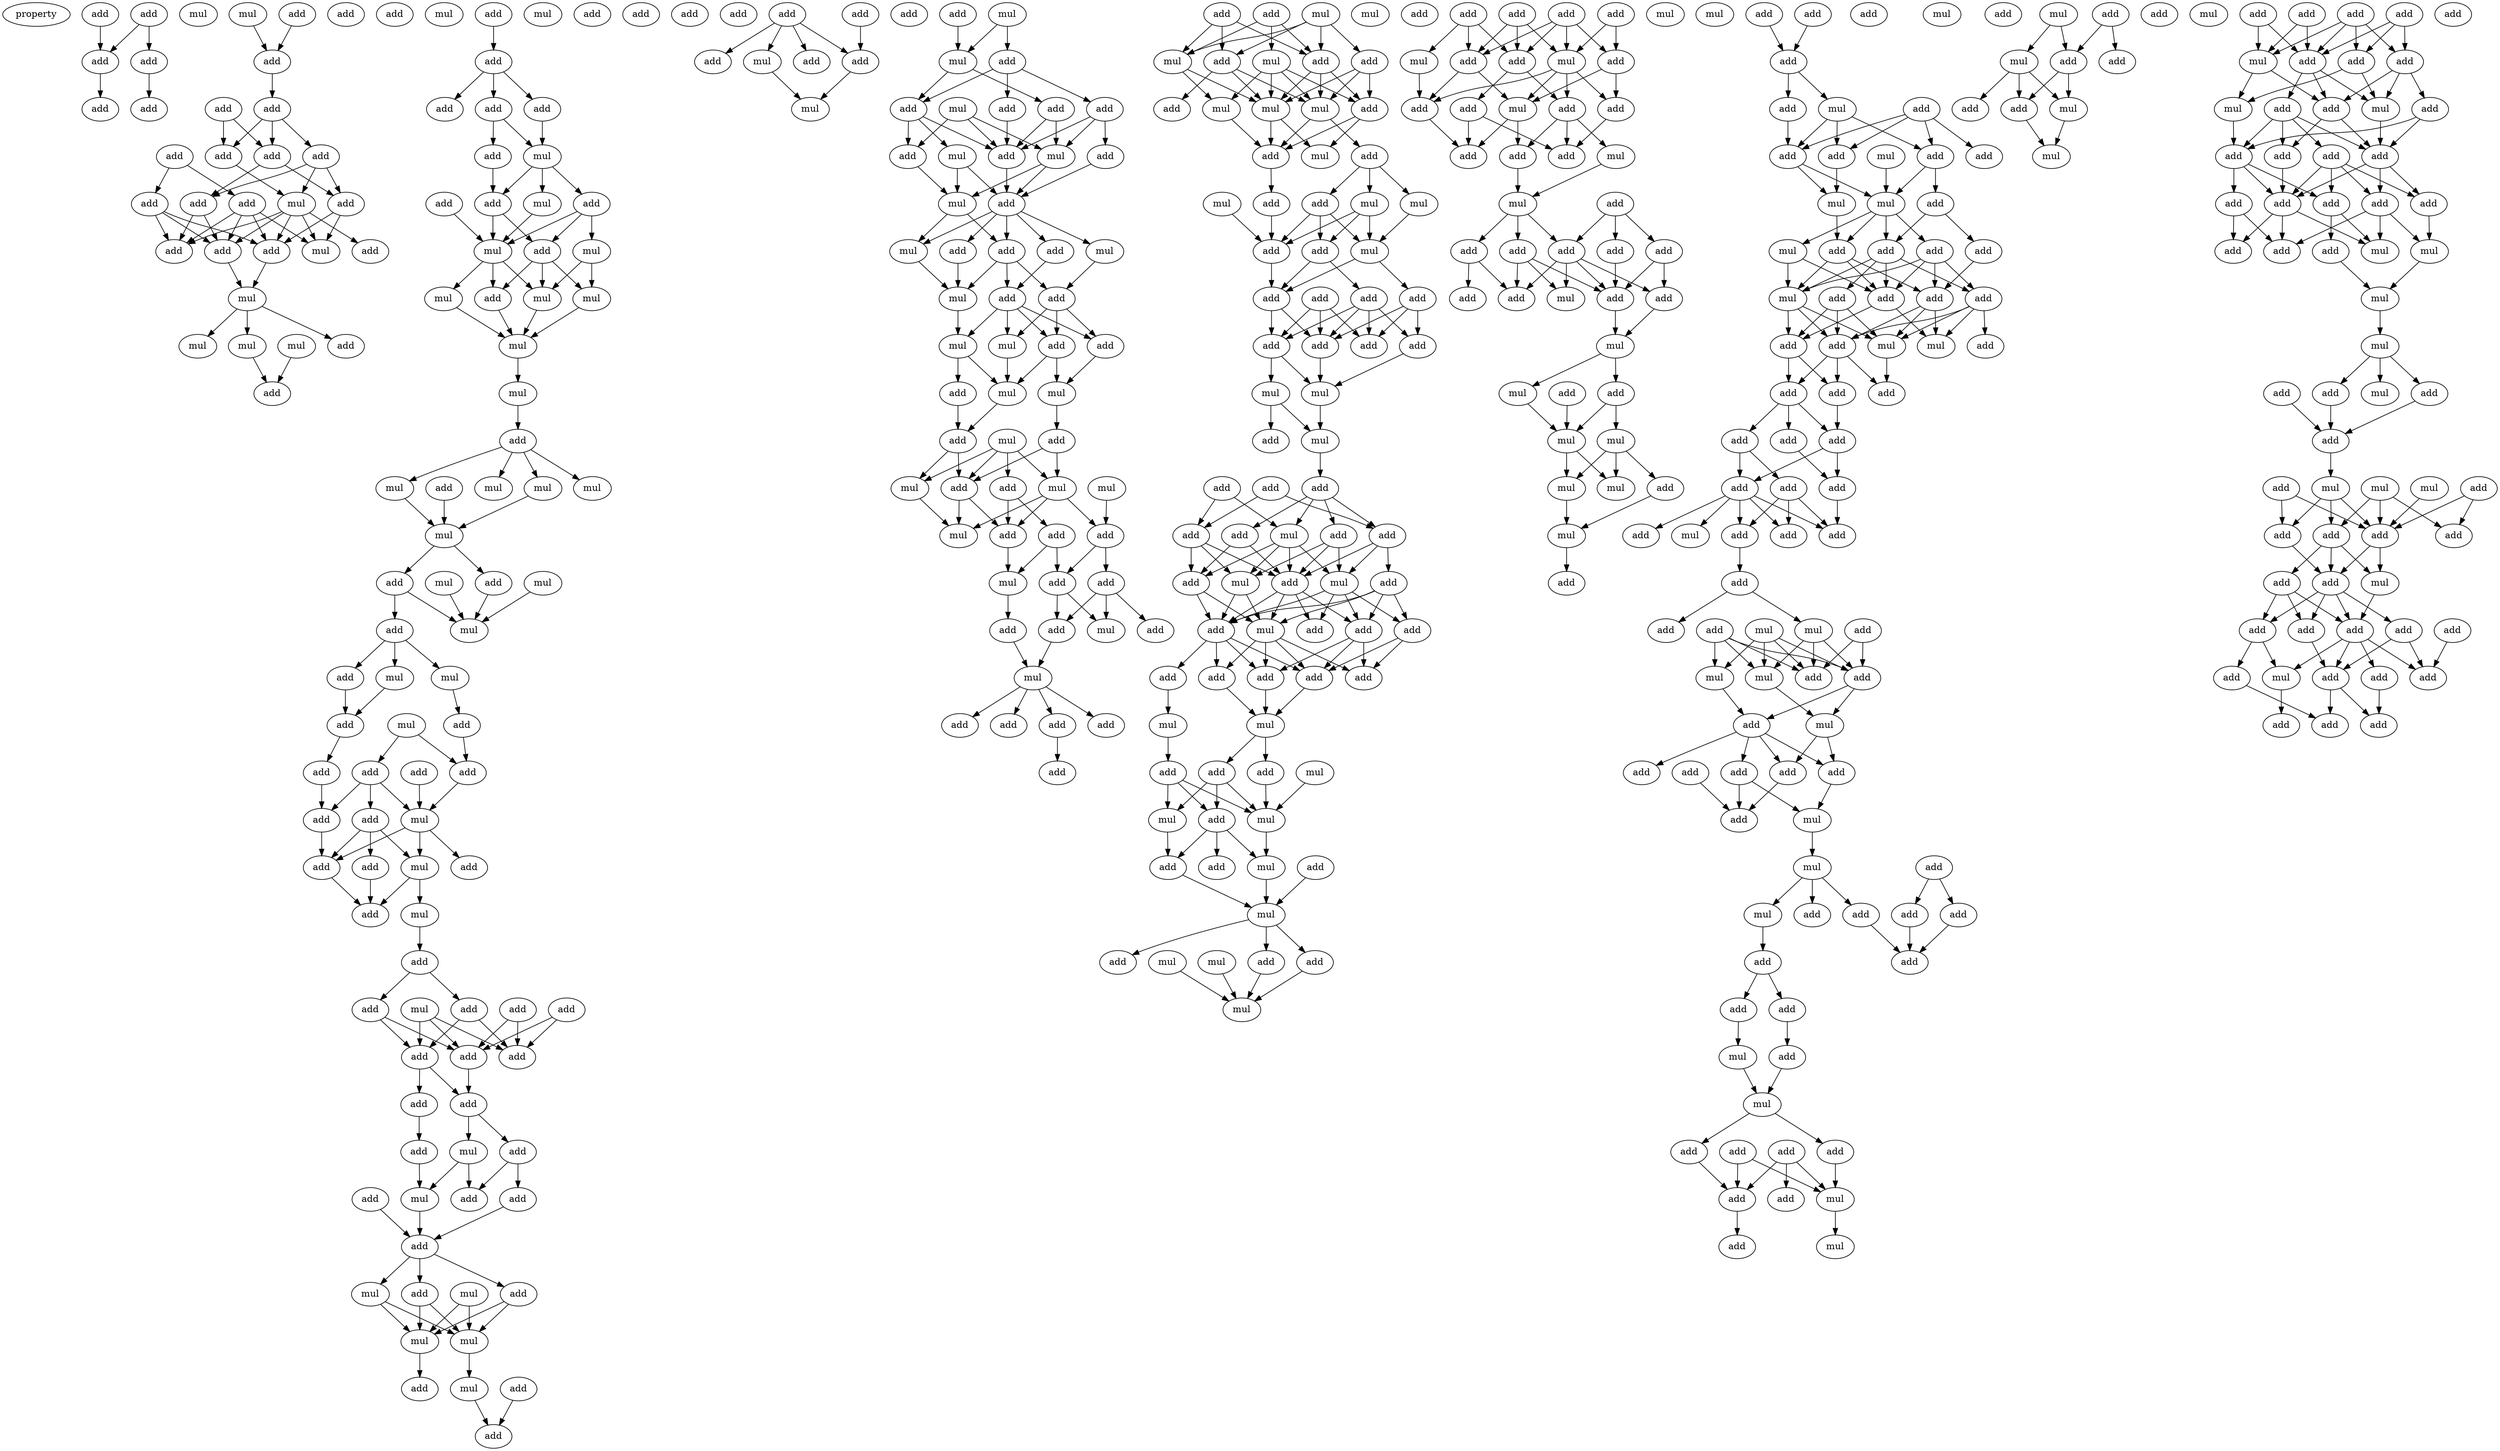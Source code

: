 digraph {
    node [fontcolor=black]
    property [mul=2,lf=1.4]
    0 [ label = add ];
    1 [ label = add ];
    2 [ label = add ];
    3 [ label = add ];
    4 [ label = mul ];
    5 [ label = mul ];
    6 [ label = add ];
    7 [ label = add ];
    8 [ label = add ];
    9 [ label = add ];
    10 [ label = add ];
    11 [ label = add ];
    12 [ label = add ];
    13 [ label = add ];
    14 [ label = add ];
    15 [ label = add ];
    16 [ label = add ];
    17 [ label = mul ];
    18 [ label = add ];
    19 [ label = add ];
    20 [ label = add ];
    21 [ label = add ];
    22 [ label = add ];
    23 [ label = add ];
    24 [ label = add ];
    25 [ label = mul ];
    26 [ label = add ];
    27 [ label = mul ];
    28 [ label = mul ];
    29 [ label = mul ];
    30 [ label = add ];
    31 [ label = mul ];
    32 [ label = add ];
    33 [ label = add ];
    34 [ label = mul ];
    35 [ label = add ];
    36 [ label = add ];
    37 [ label = add ];
    38 [ label = add ];
    39 [ label = add ];
    40 [ label = mul ];
    41 [ label = add ];
    42 [ label = add ];
    43 [ label = add ];
    44 [ label = add ];
    45 [ label = mul ];
    46 [ label = mul ];
    47 [ label = mul ];
    48 [ label = add ];
    49 [ label = add ];
    50 [ label = mul ];
    51 [ label = mul ];
    52 [ label = mul ];
    53 [ label = mul ];
    54 [ label = mul ];
    55 [ label = mul ];
    56 [ label = add ];
    57 [ label = mul ];
    58 [ label = mul ];
    59 [ label = mul ];
    60 [ label = add ];
    61 [ label = mul ];
    62 [ label = mul ];
    63 [ label = mul ];
    64 [ label = mul ];
    65 [ label = add ];
    66 [ label = add ];
    67 [ label = add ];
    68 [ label = mul ];
    69 [ label = mul ];
    70 [ label = mul ];
    71 [ label = add ];
    72 [ label = add ];
    73 [ label = add ];
    74 [ label = mul ];
    75 [ label = add ];
    76 [ label = add ];
    77 [ label = add ];
    78 [ label = add ];
    79 [ label = add ];
    80 [ label = add ];
    81 [ label = add ];
    82 [ label = mul ];
    83 [ label = add ];
    84 [ label = add ];
    85 [ label = mul ];
    86 [ label = add ];
    87 [ label = add ];
    88 [ label = add ];
    89 [ label = mul ];
    90 [ label = add ];
    91 [ label = add ];
    92 [ label = add ];
    93 [ label = mul ];
    94 [ label = add ];
    95 [ label = add ];
    96 [ label = add ];
    97 [ label = add ];
    98 [ label = add ];
    99 [ label = add ];
    100 [ label = add ];
    101 [ label = add ];
    102 [ label = add ];
    103 [ label = mul ];
    104 [ label = add ];
    105 [ label = mul ];
    106 [ label = add ];
    107 [ label = add ];
    108 [ label = add ];
    109 [ label = add ];
    110 [ label = mul ];
    111 [ label = add ];
    112 [ label = add ];
    113 [ label = mul ];
    114 [ label = add ];
    115 [ label = mul ];
    116 [ label = mul ];
    117 [ label = add ];
    118 [ label = mul ];
    119 [ label = add ];
    120 [ label = add ];
    121 [ label = add ];
    122 [ label = add ];
    123 [ label = add ];
    124 [ label = add ];
    125 [ label = mul ];
    126 [ label = add ];
    127 [ label = add ];
    128 [ label = mul ];
    129 [ label = mul ];
    130 [ label = add ];
    131 [ label = mul ];
    132 [ label = add ];
    133 [ label = add ];
    134 [ label = add ];
    135 [ label = add ];
    136 [ label = add ];
    137 [ label = mul ];
    138 [ label = add ];
    139 [ label = mul ];
    140 [ label = add ];
    141 [ label = mul ];
    142 [ label = add ];
    143 [ label = add ];
    144 [ label = mul ];
    145 [ label = add ];
    146 [ label = add ];
    147 [ label = add ];
    148 [ label = mul ];
    149 [ label = mul ];
    150 [ label = add ];
    151 [ label = mul ];
    152 [ label = add ];
    153 [ label = mul ];
    154 [ label = mul ];
    155 [ label = add ];
    156 [ label = add ];
    157 [ label = mul ];
    158 [ label = add ];
    159 [ label = mul ];
    160 [ label = add ];
    161 [ label = mul ];
    162 [ label = add ];
    163 [ label = mul ];
    164 [ label = add ];
    165 [ label = mul ];
    166 [ label = mul ];
    167 [ label = add ];
    168 [ label = add ];
    169 [ label = mul ];
    170 [ label = add ];
    171 [ label = add ];
    172 [ label = add ];
    173 [ label = mul ];
    174 [ label = add ];
    175 [ label = mul ];
    176 [ label = add ];
    177 [ label = add ];
    178 [ label = add ];
    179 [ label = mul ];
    180 [ label = add ];
    181 [ label = add ];
    182 [ label = add ];
    183 [ label = add ];
    184 [ label = add ];
    185 [ label = add ];
    186 [ label = add ];
    187 [ label = mul ];
    188 [ label = mul ];
    189 [ label = add ];
    190 [ label = mul ];
    191 [ label = add ];
    192 [ label = add ];
    193 [ label = mul ];
    194 [ label = add ];
    195 [ label = mul ];
    196 [ label = mul ];
    197 [ label = add ];
    198 [ label = add ];
    199 [ label = add ];
    200 [ label = mul ];
    201 [ label = mul ];
    202 [ label = add ];
    203 [ label = add ];
    204 [ label = mul ];
    205 [ label = mul ];
    206 [ label = add ];
    207 [ label = mul ];
    208 [ label = add ];
    209 [ label = add ];
    210 [ label = add ];
    211 [ label = add ];
    212 [ label = add ];
    213 [ label = add ];
    214 [ label = add ];
    215 [ label = add ];
    216 [ label = add ];
    217 [ label = mul ];
    218 [ label = mul ];
    219 [ label = mul ];
    220 [ label = mul ];
    221 [ label = add ];
    222 [ label = add ];
    223 [ label = add ];
    224 [ label = add ];
    225 [ label = add ];
    226 [ label = add ];
    227 [ label = add ];
    228 [ label = add ];
    229 [ label = mul ];
    230 [ label = add ];
    231 [ label = add ];
    232 [ label = mul ];
    233 [ label = add ];
    234 [ label = mul ];
    235 [ label = add ];
    236 [ label = add ];
    237 [ label = add ];
    238 [ label = add ];
    239 [ label = mul ];
    240 [ label = add ];
    241 [ label = add ];
    242 [ label = add ];
    243 [ label = add ];
    244 [ label = add ];
    245 [ label = mul ];
    246 [ label = mul ];
    247 [ label = add ];
    248 [ label = mul ];
    249 [ label = add ];
    250 [ label = add ];
    251 [ label = mul ];
    252 [ label = mul ];
    253 [ label = add ];
    254 [ label = add ];
    255 [ label = mul ];
    256 [ label = add ];
    257 [ label = add ];
    258 [ label = add ];
    259 [ label = mul ];
    260 [ label = mul ];
    261 [ label = mul ];
    262 [ label = add ];
    263 [ label = add ];
    264 [ label = add ];
    265 [ label = mul ];
    266 [ label = add ];
    267 [ label = add ];
    268 [ label = add ];
    269 [ label = add ];
    270 [ label = mul ];
    271 [ label = add ];
    272 [ label = add ];
    273 [ label = mul ];
    274 [ label = add ];
    275 [ label = mul ];
    276 [ label = add ];
    277 [ label = add ];
    278 [ label = add ];
    279 [ label = add ];
    280 [ label = add ];
    281 [ label = mul ];
    282 [ label = mul ];
    283 [ label = add ];
    284 [ label = add ];
    285 [ label = mul ];
    286 [ label = add ];
    287 [ label = add ];
    288 [ label = add ];
    289 [ label = add ];
    290 [ label = add ];
    291 [ label = add ];
    292 [ label = add ];
    293 [ label = add ];
    294 [ label = mul ];
    295 [ label = add ];
    296 [ label = add ];
    297 [ label = mul ];
    298 [ label = mul ];
    299 [ label = add ];
    300 [ label = add ];
    301 [ label = mul ];
    302 [ label = mul ];
    303 [ label = add ];
    304 [ label = mul ];
    305 [ label = mul ];
    306 [ label = mul ];
    307 [ label = mul ];
    308 [ label = add ];
    309 [ label = add ];
    310 [ label = add ];
    311 [ label = add ];
    312 [ label = add ];
    313 [ label = add ];
    314 [ label = add ];
    315 [ label = mul ];
    316 [ label = add ];
    317 [ label = add ];
    318 [ label = add ];
    319 [ label = mul ];
    320 [ label = add ];
    321 [ label = add ];
    322 [ label = mul ];
    323 [ label = mul ];
    324 [ label = add ];
    325 [ label = mul ];
    326 [ label = add ];
    327 [ label = add ];
    328 [ label = add ];
    329 [ label = add ];
    330 [ label = add ];
    331 [ label = add ];
    332 [ label = mul ];
    333 [ label = add ];
    334 [ label = add ];
    335 [ label = mul ];
    336 [ label = add ];
    337 [ label = add ];
    338 [ label = mul ];
    339 [ label = add ];
    340 [ label = add ];
    341 [ label = add ];
    342 [ label = add ];
    343 [ label = add ];
    344 [ label = add ];
    345 [ label = add ];
    346 [ label = add ];
    347 [ label = add ];
    348 [ label = add ];
    349 [ label = add ];
    350 [ label = mul ];
    351 [ label = add ];
    352 [ label = add ];
    353 [ label = add ];
    354 [ label = add ];
    355 [ label = mul ];
    356 [ label = mul ];
    357 [ label = add ];
    358 [ label = add ];
    359 [ label = mul ];
    360 [ label = mul ];
    361 [ label = add ];
    362 [ label = add ];
    363 [ label = mul ];
    364 [ label = add ];
    365 [ label = add ];
    366 [ label = add ];
    367 [ label = add ];
    368 [ label = add ];
    369 [ label = add ];
    370 [ label = mul ];
    371 [ label = add ];
    372 [ label = mul ];
    373 [ label = add ];
    374 [ label = add ];
    375 [ label = add ];
    376 [ label = add ];
    377 [ label = mul ];
    378 [ label = add ];
    379 [ label = add ];
    380 [ label = add ];
    381 [ label = add ];
    382 [ label = add ];
    383 [ label = mul ];
    384 [ label = mul ];
    385 [ label = add ];
    386 [ label = mul ];
    387 [ label = add ];
    388 [ label = add ];
    389 [ label = add ];
    390 [ label = add ];
    391 [ label = add ];
    392 [ label = add ];
    393 [ label = mul ];
    394 [ label = add ];
    395 [ label = mul ];
    396 [ label = add ];
    397 [ label = add ];
    398 [ label = mul ];
    399 [ label = add ];
    400 [ label = add ];
    401 [ label = add ];
    402 [ label = mul ];
    403 [ label = mul ];
    404 [ label = add ];
    405 [ label = mul ];
    406 [ label = add ];
    407 [ label = mul ];
    408 [ label = add ];
    409 [ label = add ];
    410 [ label = add ];
    411 [ label = add ];
    412 [ label = add ];
    413 [ label = add ];
    414 [ label = add ];
    415 [ label = mul ];
    416 [ label = mul ];
    417 [ label = add ];
    418 [ label = mul ];
    419 [ label = add ];
    420 [ label = add ];
    421 [ label = add ];
    422 [ label = add ];
    423 [ label = add ];
    424 [ label = add ];
    425 [ label = add ];
    426 [ label = add ];
    427 [ label = add ];
    428 [ label = add ];
    429 [ label = add ];
    430 [ label = add ];
    431 [ label = mul ];
    432 [ label = add ];
    433 [ label = add ];
    434 [ label = add ];
    435 [ label = mul ];
    436 [ label = mul ];
    437 [ label = mul ];
    438 [ label = add ];
    439 [ label = mul ];
    440 [ label = add ];
    441 [ label = add ];
    442 [ label = add ];
    443 [ label = add ];
    444 [ label = mul ];
    445 [ label = mul ];
    446 [ label = mul ];
    447 [ label = add ];
    448 [ label = add ];
    449 [ label = add ];
    450 [ label = add ];
    451 [ label = add ];
    452 [ label = mul ];
    453 [ label = add ];
    454 [ label = add ];
    455 [ label = add ];
    456 [ label = add ];
    457 [ label = add ];
    458 [ label = add ];
    459 [ label = add ];
    460 [ label = add ];
    461 [ label = add ];
    462 [ label = add ];
    463 [ label = mul ];
    464 [ label = add ];
    465 [ label = add ];
    466 [ label = add ];
    467 [ label = add ];
    0 -> 2 [ name = 0 ];
    0 -> 3 [ name = 1 ];
    1 -> 2 [ name = 2 ];
    2 -> 8 [ name = 3 ];
    3 -> 7 [ name = 4 ];
    5 -> 9 [ name = 5 ];
    6 -> 9 [ name = 6 ];
    9 -> 11 [ name = 7 ];
    10 -> 12 [ name = 8 ];
    10 -> 15 [ name = 9 ];
    11 -> 12 [ name = 10 ];
    11 -> 13 [ name = 11 ];
    11 -> 15 [ name = 12 ];
    12 -> 19 [ name = 13 ];
    12 -> 21 [ name = 14 ];
    13 -> 17 [ name = 15 ];
    13 -> 19 [ name = 16 ];
    13 -> 21 [ name = 17 ];
    14 -> 18 [ name = 18 ];
    14 -> 20 [ name = 19 ];
    15 -> 17 [ name = 20 ];
    17 -> 22 [ name = 21 ];
    17 -> 23 [ name = 22 ];
    17 -> 24 [ name = 23 ];
    17 -> 25 [ name = 24 ];
    17 -> 26 [ name = 25 ];
    18 -> 22 [ name = 26 ];
    18 -> 23 [ name = 27 ];
    18 -> 26 [ name = 28 ];
    19 -> 23 [ name = 29 ];
    19 -> 26 [ name = 30 ];
    20 -> 22 [ name = 31 ];
    20 -> 23 [ name = 32 ];
    20 -> 25 [ name = 33 ];
    20 -> 26 [ name = 34 ];
    21 -> 22 [ name = 35 ];
    21 -> 25 [ name = 36 ];
    22 -> 27 [ name = 37 ];
    26 -> 27 [ name = 38 ];
    27 -> 28 [ name = 39 ];
    27 -> 29 [ name = 40 ];
    27 -> 30 [ name = 41 ];
    29 -> 33 [ name = 42 ];
    31 -> 33 [ name = 43 ];
    35 -> 36 [ name = 44 ];
    36 -> 37 [ name = 45 ];
    36 -> 38 [ name = 46 ];
    36 -> 39 [ name = 47 ];
    38 -> 40 [ name = 48 ];
    39 -> 40 [ name = 49 ];
    39 -> 41 [ name = 50 ];
    40 -> 43 [ name = 51 ];
    40 -> 44 [ name = 52 ];
    40 -> 45 [ name = 53 ];
    41 -> 43 [ name = 54 ];
    42 -> 47 [ name = 55 ];
    43 -> 47 [ name = 56 ];
    43 -> 48 [ name = 57 ];
    44 -> 46 [ name = 58 ];
    44 -> 47 [ name = 59 ];
    44 -> 48 [ name = 60 ];
    45 -> 47 [ name = 61 ];
    46 -> 51 [ name = 62 ];
    46 -> 52 [ name = 63 ];
    47 -> 49 [ name = 64 ];
    47 -> 50 [ name = 65 ];
    47 -> 52 [ name = 66 ];
    48 -> 49 [ name = 67 ];
    48 -> 51 [ name = 68 ];
    48 -> 52 [ name = 69 ];
    49 -> 53 [ name = 70 ];
    50 -> 53 [ name = 71 ];
    51 -> 53 [ name = 72 ];
    52 -> 53 [ name = 73 ];
    53 -> 55 [ name = 74 ];
    55 -> 56 [ name = 75 ];
    56 -> 57 [ name = 76 ];
    56 -> 58 [ name = 77 ];
    56 -> 59 [ name = 78 ];
    56 -> 61 [ name = 79 ];
    58 -> 62 [ name = 80 ];
    60 -> 62 [ name = 81 ];
    61 -> 62 [ name = 82 ];
    62 -> 65 [ name = 83 ];
    62 -> 66 [ name = 84 ];
    63 -> 68 [ name = 85 ];
    64 -> 68 [ name = 86 ];
    65 -> 67 [ name = 87 ];
    65 -> 68 [ name = 88 ];
    66 -> 68 [ name = 89 ];
    67 -> 69 [ name = 90 ];
    67 -> 70 [ name = 91 ];
    67 -> 71 [ name = 92 ];
    69 -> 73 [ name = 93 ];
    70 -> 72 [ name = 94 ];
    71 -> 72 [ name = 95 ];
    72 -> 77 [ name = 96 ];
    73 -> 75 [ name = 97 ];
    74 -> 75 [ name = 98 ];
    74 -> 79 [ name = 99 ];
    75 -> 82 [ name = 100 ];
    76 -> 82 [ name = 101 ];
    77 -> 80 [ name = 102 ];
    79 -> 80 [ name = 103 ];
    79 -> 81 [ name = 104 ];
    79 -> 82 [ name = 105 ];
    80 -> 84 [ name = 106 ];
    81 -> 84 [ name = 107 ];
    81 -> 85 [ name = 108 ];
    81 -> 86 [ name = 109 ];
    82 -> 84 [ name = 110 ];
    82 -> 85 [ name = 111 ];
    82 -> 87 [ name = 112 ];
    84 -> 88 [ name = 113 ];
    85 -> 88 [ name = 114 ];
    85 -> 89 [ name = 115 ];
    86 -> 88 [ name = 116 ];
    89 -> 90 [ name = 117 ];
    90 -> 92 [ name = 118 ];
    90 -> 95 [ name = 119 ];
    91 -> 96 [ name = 120 ];
    91 -> 98 [ name = 121 ];
    92 -> 97 [ name = 122 ];
    92 -> 98 [ name = 123 ];
    93 -> 96 [ name = 124 ];
    93 -> 97 [ name = 125 ];
    93 -> 98 [ name = 126 ];
    94 -> 96 [ name = 127 ];
    94 -> 98 [ name = 128 ];
    95 -> 96 [ name = 129 ];
    95 -> 97 [ name = 130 ];
    97 -> 99 [ name = 131 ];
    97 -> 100 [ name = 132 ];
    98 -> 100 [ name = 133 ];
    99 -> 101 [ name = 134 ];
    100 -> 102 [ name = 135 ];
    100 -> 103 [ name = 136 ];
    101 -> 105 [ name = 137 ];
    102 -> 104 [ name = 138 ];
    102 -> 106 [ name = 139 ];
    103 -> 104 [ name = 140 ];
    103 -> 105 [ name = 141 ];
    105 -> 109 [ name = 142 ];
    106 -> 109 [ name = 143 ];
    108 -> 109 [ name = 144 ];
    109 -> 110 [ name = 145 ];
    109 -> 111 [ name = 146 ];
    109 -> 114 [ name = 147 ];
    110 -> 115 [ name = 148 ];
    110 -> 116 [ name = 149 ];
    111 -> 115 [ name = 150 ];
    111 -> 116 [ name = 151 ];
    113 -> 115 [ name = 152 ];
    113 -> 116 [ name = 153 ];
    114 -> 115 [ name = 154 ];
    114 -> 116 [ name = 155 ];
    115 -> 117 [ name = 156 ];
    116 -> 118 [ name = 157 ];
    118 -> 120 [ name = 158 ];
    119 -> 120 [ name = 159 ];
    121 -> 123 [ name = 160 ];
    121 -> 125 [ name = 161 ];
    121 -> 126 [ name = 162 ];
    121 -> 127 [ name = 163 ];
    122 -> 126 [ name = 164 ];
    125 -> 128 [ name = 165 ];
    126 -> 128 [ name = 166 ];
    129 -> 131 [ name = 167 ];
    129 -> 132 [ name = 168 ];
    130 -> 131 [ name = 169 ];
    131 -> 133 [ name = 170 ];
    131 -> 134 [ name = 171 ];
    132 -> 133 [ name = 172 ];
    132 -> 135 [ name = 173 ];
    132 -> 136 [ name = 174 ];
    133 -> 138 [ name = 175 ];
    133 -> 140 [ name = 176 ];
    133 -> 141 [ name = 177 ];
    134 -> 139 [ name = 178 ];
    134 -> 140 [ name = 179 ];
    135 -> 140 [ name = 180 ];
    136 -> 139 [ name = 181 ];
    136 -> 140 [ name = 182 ];
    136 -> 142 [ name = 183 ];
    137 -> 138 [ name = 184 ];
    137 -> 139 [ name = 185 ];
    137 -> 140 [ name = 186 ];
    138 -> 144 [ name = 187 ];
    139 -> 143 [ name = 188 ];
    139 -> 144 [ name = 189 ];
    140 -> 143 [ name = 190 ];
    141 -> 143 [ name = 191 ];
    141 -> 144 [ name = 192 ];
    142 -> 143 [ name = 193 ];
    143 -> 145 [ name = 194 ];
    143 -> 146 [ name = 195 ];
    143 -> 147 [ name = 196 ];
    143 -> 148 [ name = 197 ];
    143 -> 149 [ name = 198 ];
    144 -> 147 [ name = 199 ];
    144 -> 148 [ name = 200 ];
    145 -> 151 [ name = 201 ];
    146 -> 152 [ name = 202 ];
    147 -> 150 [ name = 203 ];
    147 -> 151 [ name = 204 ];
    147 -> 152 [ name = 205 ];
    148 -> 151 [ name = 206 ];
    149 -> 150 [ name = 207 ];
    150 -> 154 [ name = 208 ];
    150 -> 155 [ name = 209 ];
    150 -> 156 [ name = 210 ];
    151 -> 153 [ name = 211 ];
    152 -> 153 [ name = 212 ];
    152 -> 154 [ name = 213 ];
    152 -> 155 [ name = 214 ];
    152 -> 156 [ name = 215 ];
    153 -> 157 [ name = 216 ];
    153 -> 158 [ name = 217 ];
    154 -> 157 [ name = 218 ];
    155 -> 157 [ name = 219 ];
    155 -> 159 [ name = 220 ];
    156 -> 159 [ name = 221 ];
    157 -> 162 [ name = 222 ];
    158 -> 162 [ name = 223 ];
    159 -> 160 [ name = 224 ];
    160 -> 165 [ name = 225 ];
    160 -> 167 [ name = 226 ];
    161 -> 164 [ name = 227 ];
    161 -> 165 [ name = 228 ];
    161 -> 166 [ name = 229 ];
    161 -> 167 [ name = 230 ];
    162 -> 166 [ name = 231 ];
    162 -> 167 [ name = 232 ];
    163 -> 171 [ name = 233 ];
    164 -> 168 [ name = 234 ];
    164 -> 170 [ name = 235 ];
    165 -> 169 [ name = 236 ];
    165 -> 170 [ name = 237 ];
    165 -> 171 [ name = 238 ];
    166 -> 169 [ name = 239 ];
    167 -> 169 [ name = 240 ];
    167 -> 170 [ name = 241 ];
    168 -> 172 [ name = 242 ];
    168 -> 173 [ name = 243 ];
    170 -> 173 [ name = 244 ];
    171 -> 172 [ name = 245 ];
    171 -> 174 [ name = 246 ];
    172 -> 175 [ name = 247 ];
    172 -> 176 [ name = 248 ];
    173 -> 177 [ name = 249 ];
    174 -> 175 [ name = 250 ];
    174 -> 176 [ name = 251 ];
    174 -> 178 [ name = 252 ];
    176 -> 179 [ name = 253 ];
    177 -> 179 [ name = 254 ];
    179 -> 180 [ name = 255 ];
    179 -> 181 [ name = 256 ];
    179 -> 182 [ name = 257 ];
    179 -> 183 [ name = 258 ];
    182 -> 184 [ name = 259 ];
    185 -> 190 [ name = 260 ];
    185 -> 191 [ name = 261 ];
    185 -> 192 [ name = 262 ];
    186 -> 188 [ name = 263 ];
    186 -> 190 [ name = 264 ];
    186 -> 192 [ name = 265 ];
    187 -> 189 [ name = 266 ];
    187 -> 190 [ name = 267 ];
    187 -> 191 [ name = 268 ];
    187 -> 192 [ name = 269 ];
    188 -> 193 [ name = 270 ];
    188 -> 194 [ name = 271 ];
    188 -> 195 [ name = 272 ];
    188 -> 196 [ name = 273 ];
    189 -> 194 [ name = 274 ];
    189 -> 195 [ name = 275 ];
    189 -> 196 [ name = 276 ];
    190 -> 193 [ name = 277 ];
    190 -> 196 [ name = 278 ];
    191 -> 195 [ name = 279 ];
    191 -> 196 [ name = 280 ];
    191 -> 197 [ name = 281 ];
    192 -> 194 [ name = 282 ];
    192 -> 195 [ name = 283 ];
    192 -> 196 [ name = 284 ];
    193 -> 199 [ name = 285 ];
    194 -> 199 [ name = 286 ];
    194 -> 200 [ name = 287 ];
    195 -> 198 [ name = 288 ];
    195 -> 199 [ name = 289 ];
    196 -> 199 [ name = 290 ];
    196 -> 200 [ name = 291 ];
    198 -> 203 [ name = 292 ];
    198 -> 204 [ name = 293 ];
    198 -> 205 [ name = 294 ];
    199 -> 202 [ name = 295 ];
    201 -> 208 [ name = 296 ];
    202 -> 208 [ name = 297 ];
    203 -> 206 [ name = 298 ];
    203 -> 207 [ name = 299 ];
    203 -> 208 [ name = 300 ];
    204 -> 206 [ name = 301 ];
    204 -> 207 [ name = 302 ];
    204 -> 208 [ name = 303 ];
    205 -> 207 [ name = 304 ];
    206 -> 210 [ name = 305 ];
    206 -> 211 [ name = 306 ];
    207 -> 209 [ name = 307 ];
    207 -> 211 [ name = 308 ];
    208 -> 211 [ name = 309 ];
    209 -> 213 [ name = 310 ];
    209 -> 214 [ name = 311 ];
    209 -> 216 [ name = 312 ];
    210 -> 213 [ name = 313 ];
    210 -> 214 [ name = 314 ];
    210 -> 215 [ name = 315 ];
    210 -> 216 [ name = 316 ];
    211 -> 215 [ name = 317 ];
    211 -> 216 [ name = 318 ];
    212 -> 214 [ name = 319 ];
    212 -> 215 [ name = 320 ];
    212 -> 216 [ name = 321 ];
    213 -> 218 [ name = 322 ];
    215 -> 217 [ name = 323 ];
    215 -> 218 [ name = 324 ];
    216 -> 218 [ name = 325 ];
    217 -> 220 [ name = 326 ];
    217 -> 221 [ name = 327 ];
    218 -> 220 [ name = 328 ];
    220 -> 224 [ name = 329 ];
    222 -> 225 [ name = 330 ];
    222 -> 229 [ name = 331 ];
    223 -> 225 [ name = 332 ];
    223 -> 228 [ name = 333 ];
    224 -> 226 [ name = 334 ];
    224 -> 227 [ name = 335 ];
    224 -> 228 [ name = 336 ];
    224 -> 229 [ name = 337 ];
    225 -> 231 [ name = 338 ];
    225 -> 233 [ name = 339 ];
    225 -> 234 [ name = 340 ];
    226 -> 231 [ name = 341 ];
    226 -> 233 [ name = 342 ];
    227 -> 232 [ name = 343 ];
    227 -> 233 [ name = 344 ];
    227 -> 234 [ name = 345 ];
    228 -> 230 [ name = 346 ];
    228 -> 232 [ name = 347 ];
    228 -> 233 [ name = 348 ];
    229 -> 231 [ name = 349 ];
    229 -> 232 [ name = 350 ];
    229 -> 233 [ name = 351 ];
    229 -> 234 [ name = 352 ];
    230 -> 235 [ name = 353 ];
    230 -> 236 [ name = 354 ];
    230 -> 237 [ name = 355 ];
    230 -> 239 [ name = 356 ];
    231 -> 235 [ name = 357 ];
    231 -> 239 [ name = 358 ];
    232 -> 235 [ name = 359 ];
    232 -> 236 [ name = 360 ];
    232 -> 237 [ name = 361 ];
    232 -> 238 [ name = 362 ];
    233 -> 235 [ name = 363 ];
    233 -> 236 [ name = 364 ];
    233 -> 238 [ name = 365 ];
    233 -> 239 [ name = 366 ];
    234 -> 235 [ name = 367 ];
    234 -> 239 [ name = 368 ];
    235 -> 240 [ name = 369 ];
    235 -> 241 [ name = 370 ];
    235 -> 242 [ name = 371 ];
    235 -> 244 [ name = 372 ];
    236 -> 241 [ name = 373 ];
    236 -> 243 [ name = 374 ];
    236 -> 244 [ name = 375 ];
    237 -> 241 [ name = 376 ];
    237 -> 243 [ name = 377 ];
    239 -> 241 [ name = 378 ];
    239 -> 242 [ name = 379 ];
    239 -> 243 [ name = 380 ];
    239 -> 244 [ name = 381 ];
    240 -> 245 [ name = 382 ];
    241 -> 246 [ name = 383 ];
    242 -> 246 [ name = 384 ];
    244 -> 246 [ name = 385 ];
    245 -> 249 [ name = 386 ];
    246 -> 247 [ name = 387 ];
    246 -> 250 [ name = 388 ];
    247 -> 251 [ name = 389 ];
    247 -> 252 [ name = 390 ];
    247 -> 253 [ name = 391 ];
    248 -> 251 [ name = 392 ];
    249 -> 251 [ name = 393 ];
    249 -> 252 [ name = 394 ];
    249 -> 253 [ name = 395 ];
    250 -> 251 [ name = 396 ];
    251 -> 255 [ name = 397 ];
    252 -> 254 [ name = 398 ];
    253 -> 254 [ name = 399 ];
    253 -> 255 [ name = 400 ];
    253 -> 256 [ name = 401 ];
    254 -> 259 [ name = 402 ];
    255 -> 259 [ name = 403 ];
    258 -> 259 [ name = 404 ];
    259 -> 262 [ name = 405 ];
    259 -> 263 [ name = 406 ];
    259 -> 264 [ name = 407 ];
    260 -> 265 [ name = 408 ];
    261 -> 265 [ name = 409 ];
    263 -> 265 [ name = 410 ];
    264 -> 265 [ name = 411 ];
    266 -> 270 [ name = 412 ];
    266 -> 271 [ name = 413 ];
    266 -> 272 [ name = 414 ];
    267 -> 271 [ name = 415 ];
    267 -> 272 [ name = 416 ];
    267 -> 273 [ name = 417 ];
    267 -> 274 [ name = 418 ];
    268 -> 271 [ name = 419 ];
    268 -> 272 [ name = 420 ];
    268 -> 273 [ name = 421 ];
    269 -> 273 [ name = 422 ];
    269 -> 274 [ name = 423 ];
    270 -> 276 [ name = 424 ];
    271 -> 278 [ name = 425 ];
    271 -> 279 [ name = 426 ];
    272 -> 275 [ name = 427 ];
    272 -> 276 [ name = 428 ];
    273 -> 275 [ name = 429 ];
    273 -> 276 [ name = 430 ];
    273 -> 277 [ name = 431 ];
    273 -> 279 [ name = 432 ];
    274 -> 275 [ name = 433 ];
    274 -> 277 [ name = 434 ];
    275 -> 280 [ name = 435 ];
    275 -> 283 [ name = 436 ];
    276 -> 280 [ name = 437 ];
    277 -> 284 [ name = 438 ];
    278 -> 280 [ name = 439 ];
    278 -> 284 [ name = 440 ];
    279 -> 282 [ name = 441 ];
    279 -> 283 [ name = 442 ];
    279 -> 284 [ name = 443 ];
    282 -> 285 [ name = 444 ];
    283 -> 285 [ name = 445 ];
    285 -> 287 [ name = 446 ];
    285 -> 288 [ name = 447 ];
    285 -> 289 [ name = 448 ];
    286 -> 289 [ name = 449 ];
    286 -> 290 [ name = 450 ];
    286 -> 291 [ name = 451 ];
    287 -> 294 [ name = 452 ];
    287 -> 295 [ name = 453 ];
    287 -> 296 [ name = 454 ];
    288 -> 292 [ name = 455 ];
    288 -> 295 [ name = 456 ];
    289 -> 293 [ name = 457 ];
    289 -> 294 [ name = 458 ];
    289 -> 295 [ name = 459 ];
    289 -> 296 [ name = 460 ];
    290 -> 296 [ name = 461 ];
    291 -> 293 [ name = 462 ];
    291 -> 296 [ name = 463 ];
    293 -> 297 [ name = 464 ];
    296 -> 297 [ name = 465 ];
    297 -> 298 [ name = 466 ];
    297 -> 299 [ name = 467 ];
    298 -> 301 [ name = 468 ];
    299 -> 301 [ name = 469 ];
    299 -> 302 [ name = 470 ];
    300 -> 301 [ name = 471 ];
    301 -> 304 [ name = 472 ];
    301 -> 305 [ name = 473 ];
    302 -> 303 [ name = 474 ];
    302 -> 304 [ name = 475 ];
    302 -> 305 [ name = 476 ];
    303 -> 307 [ name = 477 ];
    305 -> 307 [ name = 478 ];
    307 -> 310 [ name = 479 ];
    308 -> 312 [ name = 480 ];
    309 -> 312 [ name = 481 ];
    312 -> 313 [ name = 482 ];
    312 -> 315 [ name = 483 ];
    313 -> 316 [ name = 484 ];
    314 -> 316 [ name = 485 ];
    314 -> 317 [ name = 486 ];
    314 -> 318 [ name = 487 ];
    314 -> 320 [ name = 488 ];
    315 -> 316 [ name = 489 ];
    315 -> 317 [ name = 490 ];
    315 -> 318 [ name = 491 ];
    316 -> 322 [ name = 492 ];
    316 -> 323 [ name = 493 ];
    317 -> 323 [ name = 494 ];
    318 -> 321 [ name = 495 ];
    318 -> 322 [ name = 496 ];
    319 -> 322 [ name = 497 ];
    321 -> 327 [ name = 498 ];
    321 -> 328 [ name = 499 ];
    322 -> 324 [ name = 500 ];
    322 -> 325 [ name = 501 ];
    322 -> 326 [ name = 502 ];
    322 -> 327 [ name = 503 ];
    323 -> 324 [ name = 504 ];
    324 -> 330 [ name = 505 ];
    324 -> 332 [ name = 506 ];
    324 -> 333 [ name = 507 ];
    325 -> 332 [ name = 508 ];
    325 -> 333 [ name = 509 ];
    326 -> 329 [ name = 510 ];
    326 -> 330 [ name = 511 ];
    326 -> 332 [ name = 512 ];
    326 -> 333 [ name = 513 ];
    327 -> 329 [ name = 514 ];
    327 -> 331 [ name = 515 ];
    327 -> 332 [ name = 516 ];
    327 -> 333 [ name = 517 ];
    328 -> 330 [ name = 518 ];
    329 -> 334 [ name = 519 ];
    329 -> 335 [ name = 520 ];
    329 -> 336 [ name = 521 ];
    329 -> 338 [ name = 522 ];
    330 -> 335 [ name = 523 ];
    330 -> 336 [ name = 524 ];
    330 -> 338 [ name = 525 ];
    331 -> 336 [ name = 526 ];
    331 -> 337 [ name = 527 ];
    331 -> 338 [ name = 528 ];
    332 -> 336 [ name = 529 ];
    332 -> 337 [ name = 530 ];
    332 -> 338 [ name = 531 ];
    333 -> 335 [ name = 532 ];
    333 -> 337 [ name = 533 ];
    336 -> 339 [ name = 534 ];
    336 -> 340 [ name = 535 ];
    336 -> 341 [ name = 536 ];
    337 -> 339 [ name = 537 ];
    337 -> 341 [ name = 538 ];
    338 -> 340 [ name = 539 ];
    339 -> 344 [ name = 540 ];
    341 -> 342 [ name = 541 ];
    341 -> 343 [ name = 542 ];
    341 -> 344 [ name = 543 ];
    342 -> 346 [ name = 544 ];
    343 -> 345 [ name = 545 ];
    343 -> 347 [ name = 546 ];
    344 -> 345 [ name = 547 ];
    344 -> 346 [ name = 548 ];
    345 -> 348 [ name = 549 ];
    345 -> 349 [ name = 550 ];
    345 -> 350 [ name = 551 ];
    345 -> 351 [ name = 552 ];
    345 -> 352 [ name = 553 ];
    346 -> 349 [ name = 554 ];
    347 -> 348 [ name = 555 ];
    347 -> 349 [ name = 556 ];
    347 -> 352 [ name = 557 ];
    348 -> 353 [ name = 558 ];
    353 -> 355 [ name = 559 ];
    353 -> 358 [ name = 560 ];
    354 -> 359 [ name = 561 ];
    354 -> 360 [ name = 562 ];
    354 -> 361 [ name = 563 ];
    354 -> 362 [ name = 564 ];
    355 -> 360 [ name = 565 ];
    355 -> 361 [ name = 566 ];
    355 -> 362 [ name = 567 ];
    356 -> 359 [ name = 568 ];
    356 -> 360 [ name = 569 ];
    356 -> 361 [ name = 570 ];
    356 -> 362 [ name = 571 ];
    357 -> 361 [ name = 572 ];
    357 -> 362 [ name = 573 ];
    359 -> 364 [ name = 574 ];
    360 -> 363 [ name = 575 ];
    361 -> 363 [ name = 576 ];
    361 -> 364 [ name = 577 ];
    363 -> 366 [ name = 578 ];
    363 -> 367 [ name = 579 ];
    364 -> 365 [ name = 580 ];
    364 -> 366 [ name = 581 ];
    364 -> 367 [ name = 582 ];
    364 -> 369 [ name = 583 ];
    366 -> 371 [ name = 584 ];
    367 -> 370 [ name = 585 ];
    368 -> 371 [ name = 586 ];
    369 -> 370 [ name = 587 ];
    369 -> 371 [ name = 588 ];
    370 -> 372 [ name = 589 ];
    372 -> 374 [ name = 590 ];
    372 -> 377 [ name = 591 ];
    372 -> 378 [ name = 592 ];
    373 -> 375 [ name = 593 ];
    373 -> 376 [ name = 594 ];
    375 -> 379 [ name = 595 ];
    376 -> 379 [ name = 596 ];
    377 -> 380 [ name = 597 ];
    378 -> 379 [ name = 598 ];
    380 -> 381 [ name = 599 ];
    380 -> 382 [ name = 600 ];
    381 -> 385 [ name = 601 ];
    382 -> 384 [ name = 602 ];
    384 -> 386 [ name = 603 ];
    385 -> 386 [ name = 604 ];
    386 -> 387 [ name = 605 ];
    386 -> 389 [ name = 606 ];
    387 -> 391 [ name = 607 ];
    388 -> 391 [ name = 608 ];
    388 -> 392 [ name = 609 ];
    388 -> 393 [ name = 610 ];
    389 -> 393 [ name = 611 ];
    390 -> 391 [ name = 612 ];
    390 -> 393 [ name = 613 ];
    391 -> 394 [ name = 614 ];
    393 -> 395 [ name = 615 ];
    397 -> 400 [ name = 616 ];
    397 -> 401 [ name = 617 ];
    398 -> 400 [ name = 618 ];
    398 -> 402 [ name = 619 ];
    400 -> 404 [ name = 620 ];
    400 -> 405 [ name = 621 ];
    402 -> 404 [ name = 622 ];
    402 -> 405 [ name = 623 ];
    402 -> 406 [ name = 624 ];
    404 -> 407 [ name = 625 ];
    405 -> 407 [ name = 626 ];
    408 -> 413 [ name = 627 ];
    408 -> 415 [ name = 628 ];
    409 -> 413 [ name = 629 ];
    409 -> 415 [ name = 630 ];
    410 -> 412 [ name = 631 ];
    410 -> 413 [ name = 632 ];
    410 -> 414 [ name = 633 ];
    410 -> 415 [ name = 634 ];
    411 -> 412 [ name = 635 ];
    411 -> 413 [ name = 636 ];
    411 -> 414 [ name = 637 ];
    412 -> 416 [ name = 638 ];
    412 -> 417 [ name = 639 ];
    412 -> 419 [ name = 640 ];
    413 -> 416 [ name = 641 ];
    413 -> 417 [ name = 642 ];
    413 -> 420 [ name = 643 ];
    414 -> 416 [ name = 644 ];
    414 -> 418 [ name = 645 ];
    415 -> 417 [ name = 646 ];
    415 -> 418 [ name = 647 ];
    416 -> 424 [ name = 648 ];
    417 -> 421 [ name = 649 ];
    417 -> 424 [ name = 650 ];
    418 -> 423 [ name = 651 ];
    419 -> 423 [ name = 652 ];
    419 -> 424 [ name = 653 ];
    420 -> 421 [ name = 654 ];
    420 -> 423 [ name = 655 ];
    420 -> 424 [ name = 656 ];
    420 -> 425 [ name = 657 ];
    421 -> 427 [ name = 658 ];
    423 -> 426 [ name = 659 ];
    423 -> 427 [ name = 660 ];
    423 -> 429 [ name = 661 ];
    424 -> 427 [ name = 662 ];
    424 -> 428 [ name = 663 ];
    424 -> 430 [ name = 664 ];
    425 -> 426 [ name = 665 ];
    425 -> 427 [ name = 666 ];
    425 -> 428 [ name = 667 ];
    425 -> 430 [ name = 668 ];
    426 -> 431 [ name = 669 ];
    426 -> 432 [ name = 670 ];
    427 -> 431 [ name = 671 ];
    427 -> 433 [ name = 672 ];
    427 -> 434 [ name = 673 ];
    428 -> 435 [ name = 674 ];
    429 -> 433 [ name = 675 ];
    429 -> 434 [ name = 676 ];
    430 -> 431 [ name = 677 ];
    430 -> 433 [ name = 678 ];
    430 -> 435 [ name = 679 ];
    432 -> 436 [ name = 680 ];
    435 -> 436 [ name = 681 ];
    436 -> 437 [ name = 682 ];
    437 -> 438 [ name = 683 ];
    437 -> 439 [ name = 684 ];
    437 -> 440 [ name = 685 ];
    438 -> 442 [ name = 686 ];
    440 -> 442 [ name = 687 ];
    441 -> 442 [ name = 688 ];
    442 -> 445 [ name = 689 ];
    443 -> 448 [ name = 690 ];
    443 -> 450 [ name = 691 ];
    444 -> 448 [ name = 692 ];
    444 -> 450 [ name = 693 ];
    444 -> 451 [ name = 694 ];
    445 -> 449 [ name = 695 ];
    445 -> 450 [ name = 696 ];
    445 -> 451 [ name = 697 ];
    446 -> 450 [ name = 698 ];
    447 -> 449 [ name = 699 ];
    447 -> 450 [ name = 700 ];
    449 -> 454 [ name = 701 ];
    450 -> 452 [ name = 702 ];
    450 -> 454 [ name = 703 ];
    451 -> 452 [ name = 704 ];
    451 -> 453 [ name = 705 ];
    451 -> 454 [ name = 706 ];
    452 -> 458 [ name = 707 ];
    453 -> 456 [ name = 708 ];
    453 -> 458 [ name = 709 ];
    453 -> 459 [ name = 710 ];
    454 -> 455 [ name = 711 ];
    454 -> 456 [ name = 712 ];
    454 -> 458 [ name = 713 ];
    454 -> 459 [ name = 714 ];
    455 -> 460 [ name = 715 ];
    455 -> 462 [ name = 716 ];
    456 -> 461 [ name = 717 ];
    456 -> 463 [ name = 718 ];
    457 -> 460 [ name = 719 ];
    458 -> 460 [ name = 720 ];
    458 -> 462 [ name = 721 ];
    458 -> 463 [ name = 722 ];
    458 -> 464 [ name = 723 ];
    459 -> 462 [ name = 724 ];
    461 -> 466 [ name = 725 ];
    462 -> 465 [ name = 726 ];
    462 -> 466 [ name = 727 ];
    463 -> 467 [ name = 728 ];
    464 -> 465 [ name = 729 ];
}
